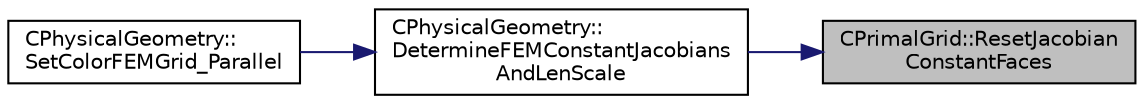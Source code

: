 digraph "CPrimalGrid::ResetJacobianConstantFaces"
{
 // LATEX_PDF_SIZE
  edge [fontname="Helvetica",fontsize="10",labelfontname="Helvetica",labelfontsize="10"];
  node [fontname="Helvetica",fontsize="10",shape=record];
  rankdir="RL";
  Node1 [label="CPrimalGrid::ResetJacobian\lConstantFaces",height=0.2,width=0.4,color="black", fillcolor="grey75", style="filled", fontcolor="black",tooltip="Reset the array, which stores whether or not the faces have a constant Jacobian, to false."];
  Node1 -> Node2 [dir="back",color="midnightblue",fontsize="10",style="solid",fontname="Helvetica"];
  Node2 [label="CPhysicalGeometry::\lDetermineFEMConstantJacobians\lAndLenScale",height=0.2,width=0.4,color="black", fillcolor="white", style="filled",URL="$classCPhysicalGeometry.html#a1823c0dcfe5570115da9b7db331daaa5",tooltip="Determine whether or not the Jacobians of the elements and faces are constant and a length scale of t..."];
  Node2 -> Node3 [dir="back",color="midnightblue",fontsize="10",style="solid",fontname="Helvetica"];
  Node3 [label="CPhysicalGeometry::\lSetColorFEMGrid_Parallel",height=0.2,width=0.4,color="black", fillcolor="white", style="filled",URL="$classCPhysicalGeometry.html#a0a1295415b0ff3105673f5733682e151",tooltip="Set the domains for FEM grid partitioning using ParMETIS."];
}
